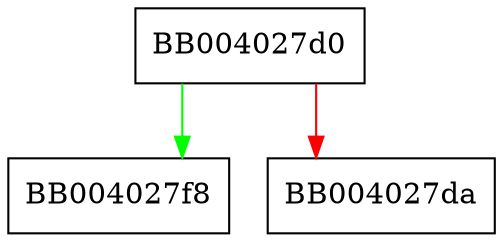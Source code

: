 digraph frame_dummy {
  node [shape="box"];
  graph [splines=ortho];
  BB004027d0 -> BB004027f8 [color="green"];
  BB004027d0 -> BB004027da [color="red"];
}